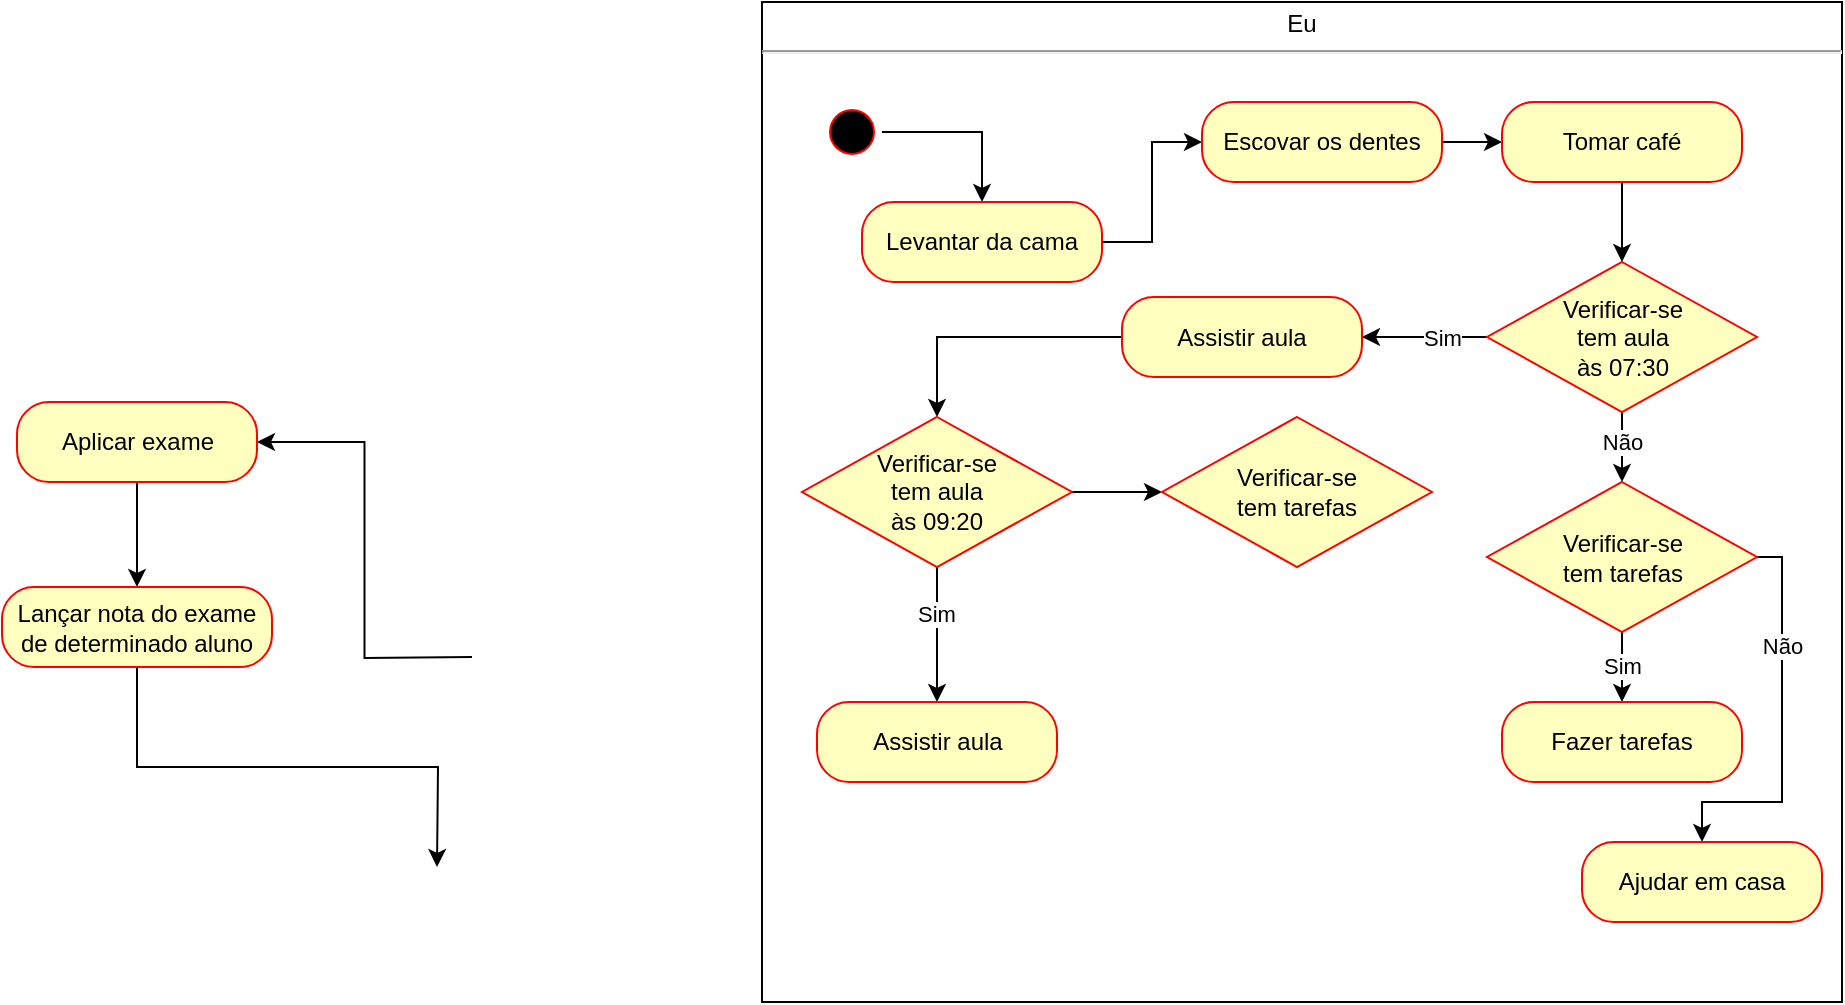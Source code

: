 <mxfile version="16.6.1" type="github">
  <diagram id="hG0S3P9mw6wppGRl6Zj7" name="Page-1">
    <mxGraphModel dx="1335" dy="763" grid="1" gridSize="10" guides="1" tooltips="1" connect="1" arrows="1" fold="1" page="1" pageScale="1" pageWidth="1169" pageHeight="827" math="0" shadow="0">
      <root>
        <mxCell id="0" />
        <mxCell id="1" parent="0" />
        <mxCell id="IvriwTNXwanx6Q1rdoZe-1" value="&lt;p style=&quot;margin: 4px 0px 0px ; text-align: center&quot;&gt;Eu&lt;/p&gt;&lt;hr&gt;&lt;p style=&quot;margin: 0px ; margin-left: 8px&quot;&gt;&lt;br&gt;&lt;/p&gt;" style="verticalAlign=top;align=left;overflow=fill;fontSize=12;fontFamily=Helvetica;html=1;" vertex="1" parent="1">
          <mxGeometry x="480" y="300" width="540" height="500" as="geometry" />
        </mxCell>
        <mxCell id="IvriwTNXwanx6Q1rdoZe-3" style="edgeStyle=orthogonalEdgeStyle;rounded=0;orthogonalLoop=1;jettySize=auto;html=1;exitX=1;exitY=0.5;exitDx=0;exitDy=0;entryX=0.5;entryY=0;entryDx=0;entryDy=0;" edge="1" parent="1" source="IvriwTNXwanx6Q1rdoZe-4" target="IvriwTNXwanx6Q1rdoZe-8">
          <mxGeometry relative="1" as="geometry" />
        </mxCell>
        <mxCell id="IvriwTNXwanx6Q1rdoZe-4" value="" style="ellipse;html=1;shape=startState;fillColor=#000000;strokeColor=#ff0000;" vertex="1" parent="1">
          <mxGeometry x="510" y="350" width="30" height="30" as="geometry" />
        </mxCell>
        <mxCell id="IvriwTNXwanx6Q1rdoZe-38" style="edgeStyle=orthogonalEdgeStyle;rounded=0;orthogonalLoop=1;jettySize=auto;html=1;exitX=1;exitY=0.5;exitDx=0;exitDy=0;entryX=0;entryY=0.5;entryDx=0;entryDy=0;" edge="1" parent="1" source="IvriwTNXwanx6Q1rdoZe-8" target="IvriwTNXwanx6Q1rdoZe-36">
          <mxGeometry relative="1" as="geometry" />
        </mxCell>
        <mxCell id="IvriwTNXwanx6Q1rdoZe-8" value="Levantar da cama" style="rounded=1;whiteSpace=wrap;html=1;arcSize=40;fontColor=#000000;fillColor=#ffffc0;strokeColor=#ff0000;" vertex="1" parent="1">
          <mxGeometry x="530" y="400" width="120" height="40" as="geometry" />
        </mxCell>
        <mxCell id="IvriwTNXwanx6Q1rdoZe-15" style="edgeStyle=orthogonalEdgeStyle;rounded=0;orthogonalLoop=1;jettySize=auto;html=1;exitX=0;exitY=0.5;exitDx=0;exitDy=0;entryX=1;entryY=0.5;entryDx=0;entryDy=0;" edge="1" parent="1" target="IvriwTNXwanx6Q1rdoZe-26">
          <mxGeometry relative="1" as="geometry">
            <mxPoint x="335" y="627.5" as="sourcePoint" />
          </mxGeometry>
        </mxCell>
        <mxCell id="IvriwTNXwanx6Q1rdoZe-25" style="edgeStyle=orthogonalEdgeStyle;rounded=0;orthogonalLoop=1;jettySize=auto;html=1;exitX=0.5;exitY=1;exitDx=0;exitDy=0;entryX=0.5;entryY=0;entryDx=0;entryDy=0;" edge="1" parent="1" source="IvriwTNXwanx6Q1rdoZe-26" target="IvriwTNXwanx6Q1rdoZe-28">
          <mxGeometry relative="1" as="geometry" />
        </mxCell>
        <mxCell id="IvriwTNXwanx6Q1rdoZe-26" value="Aplicar exame" style="rounded=1;whiteSpace=wrap;html=1;arcSize=40;fontColor=#000000;fillColor=#ffffc0;strokeColor=#ff0000;" vertex="1" parent="1">
          <mxGeometry x="107.5" y="500" width="120" height="40" as="geometry" />
        </mxCell>
        <mxCell id="IvriwTNXwanx6Q1rdoZe-27" style="edgeStyle=orthogonalEdgeStyle;rounded=0;orthogonalLoop=1;jettySize=auto;html=1;exitX=0.5;exitY=1;exitDx=0;exitDy=0;entryX=0;entryY=0.5;entryDx=0;entryDy=0;" edge="1" parent="1" source="IvriwTNXwanx6Q1rdoZe-28">
          <mxGeometry relative="1" as="geometry">
            <mxPoint x="317.5" y="732.5" as="targetPoint" />
          </mxGeometry>
        </mxCell>
        <mxCell id="IvriwTNXwanx6Q1rdoZe-28" value="Lançar nota do exame de determinado aluno" style="rounded=1;whiteSpace=wrap;html=1;arcSize=40;fontColor=#000000;fillColor=#ffffc0;strokeColor=#ff0000;" vertex="1" parent="1">
          <mxGeometry x="100" y="592.5" width="135" height="40" as="geometry" />
        </mxCell>
        <mxCell id="IvriwTNXwanx6Q1rdoZe-45" style="edgeStyle=orthogonalEdgeStyle;rounded=0;orthogonalLoop=1;jettySize=auto;html=1;exitX=0;exitY=0.5;exitDx=0;exitDy=0;entryX=1;entryY=0.5;entryDx=0;entryDy=0;" edge="1" parent="1" source="IvriwTNXwanx6Q1rdoZe-34" target="IvriwTNXwanx6Q1rdoZe-43">
          <mxGeometry relative="1" as="geometry" />
        </mxCell>
        <mxCell id="IvriwTNXwanx6Q1rdoZe-47" value="Sim" style="edgeLabel;html=1;align=center;verticalAlign=middle;resizable=0;points=[];" vertex="1" connectable="0" parent="IvriwTNXwanx6Q1rdoZe-45">
          <mxGeometry x="0.387" y="2" relative="1" as="geometry">
            <mxPoint x="21" y="-2" as="offset" />
          </mxGeometry>
        </mxCell>
        <mxCell id="IvriwTNXwanx6Q1rdoZe-57" style="edgeStyle=orthogonalEdgeStyle;rounded=0;orthogonalLoop=1;jettySize=auto;html=1;exitX=0.5;exitY=1;exitDx=0;exitDy=0;" edge="1" parent="1" source="IvriwTNXwanx6Q1rdoZe-34" target="IvriwTNXwanx6Q1rdoZe-56">
          <mxGeometry relative="1" as="geometry" />
        </mxCell>
        <mxCell id="IvriwTNXwanx6Q1rdoZe-58" value="Não" style="edgeLabel;html=1;align=center;verticalAlign=middle;resizable=0;points=[];" vertex="1" connectable="0" parent="IvriwTNXwanx6Q1rdoZe-57">
          <mxGeometry x="0.407" relative="1" as="geometry">
            <mxPoint y="-7" as="offset" />
          </mxGeometry>
        </mxCell>
        <mxCell id="IvriwTNXwanx6Q1rdoZe-34" value="Verificar-se &lt;br&gt;tem aula&lt;br&gt;às 07:30" style="rhombus;whiteSpace=wrap;html=1;fillColor=#ffffc0;strokeColor=#ff0000;" vertex="1" parent="1">
          <mxGeometry x="842.5" y="430" width="135" height="75" as="geometry" />
        </mxCell>
        <mxCell id="IvriwTNXwanx6Q1rdoZe-44" style="edgeStyle=orthogonalEdgeStyle;rounded=0;orthogonalLoop=1;jettySize=auto;html=1;exitX=1;exitY=0.5;exitDx=0;exitDy=0;entryX=0;entryY=0.5;entryDx=0;entryDy=0;" edge="1" parent="1" source="IvriwTNXwanx6Q1rdoZe-36" target="IvriwTNXwanx6Q1rdoZe-39">
          <mxGeometry relative="1" as="geometry" />
        </mxCell>
        <mxCell id="IvriwTNXwanx6Q1rdoZe-36" value="Escovar os dentes" style="rounded=1;whiteSpace=wrap;html=1;arcSize=40;fontColor=#000000;fillColor=#ffffc0;strokeColor=#ff0000;" vertex="1" parent="1">
          <mxGeometry x="700" y="350" width="120" height="40" as="geometry" />
        </mxCell>
        <mxCell id="IvriwTNXwanx6Q1rdoZe-41" style="edgeStyle=orthogonalEdgeStyle;rounded=0;orthogonalLoop=1;jettySize=auto;html=1;exitX=0.5;exitY=1;exitDx=0;exitDy=0;entryX=0.5;entryY=0;entryDx=0;entryDy=0;" edge="1" parent="1" source="IvriwTNXwanx6Q1rdoZe-39" target="IvriwTNXwanx6Q1rdoZe-34">
          <mxGeometry relative="1" as="geometry" />
        </mxCell>
        <mxCell id="IvriwTNXwanx6Q1rdoZe-39" value="Tomar café" style="rounded=1;whiteSpace=wrap;html=1;arcSize=40;fontColor=#000000;fillColor=#ffffc0;strokeColor=#ff0000;" vertex="1" parent="1">
          <mxGeometry x="850" y="350" width="120" height="40" as="geometry" />
        </mxCell>
        <mxCell id="IvriwTNXwanx6Q1rdoZe-49" style="edgeStyle=orthogonalEdgeStyle;rounded=0;orthogonalLoop=1;jettySize=auto;html=1;exitX=0;exitY=0.5;exitDx=0;exitDy=0;entryX=0.5;entryY=0;entryDx=0;entryDy=0;" edge="1" parent="1" source="IvriwTNXwanx6Q1rdoZe-43" target="IvriwTNXwanx6Q1rdoZe-48">
          <mxGeometry relative="1" as="geometry" />
        </mxCell>
        <mxCell id="IvriwTNXwanx6Q1rdoZe-43" value="Assistir aula" style="rounded=1;whiteSpace=wrap;html=1;arcSize=40;fontColor=#000000;fillColor=#ffffc0;strokeColor=#ff0000;" vertex="1" parent="1">
          <mxGeometry x="660" y="447.5" width="120" height="40" as="geometry" />
        </mxCell>
        <mxCell id="IvriwTNXwanx6Q1rdoZe-73" style="edgeStyle=orthogonalEdgeStyle;rounded=0;jumpStyle=sharp;orthogonalLoop=1;jettySize=auto;html=1;exitX=1;exitY=0.5;exitDx=0;exitDy=0;entryX=0;entryY=0.5;entryDx=0;entryDy=0;" edge="1" parent="1" source="IvriwTNXwanx6Q1rdoZe-48" target="IvriwTNXwanx6Q1rdoZe-72">
          <mxGeometry relative="1" as="geometry" />
        </mxCell>
        <mxCell id="IvriwTNXwanx6Q1rdoZe-74" style="edgeStyle=orthogonalEdgeStyle;rounded=0;jumpStyle=sharp;orthogonalLoop=1;jettySize=auto;html=1;exitX=0.5;exitY=1;exitDx=0;exitDy=0;entryX=0.5;entryY=0;entryDx=0;entryDy=0;" edge="1" parent="1" source="IvriwTNXwanx6Q1rdoZe-48" target="IvriwTNXwanx6Q1rdoZe-51">
          <mxGeometry relative="1" as="geometry">
            <Array as="points">
              <mxPoint x="568" y="590" />
              <mxPoint x="568" y="590" />
            </Array>
          </mxGeometry>
        </mxCell>
        <mxCell id="IvriwTNXwanx6Q1rdoZe-75" value="Sim" style="edgeLabel;html=1;align=center;verticalAlign=middle;resizable=0;points=[];" vertex="1" connectable="0" parent="IvriwTNXwanx6Q1rdoZe-74">
          <mxGeometry x="-0.304" y="-1" relative="1" as="geometry">
            <mxPoint as="offset" />
          </mxGeometry>
        </mxCell>
        <mxCell id="IvriwTNXwanx6Q1rdoZe-48" value="Verificar-se &lt;br&gt;tem aula&lt;br&gt;às 09:20" style="rhombus;whiteSpace=wrap;html=1;fillColor=#ffffc0;strokeColor=#ff0000;" vertex="1" parent="1">
          <mxGeometry x="500" y="507.5" width="135" height="75" as="geometry" />
        </mxCell>
        <mxCell id="IvriwTNXwanx6Q1rdoZe-51" value="Assistir aula" style="rounded=1;whiteSpace=wrap;html=1;arcSize=40;fontColor=#000000;fillColor=#ffffc0;strokeColor=#ff0000;" vertex="1" parent="1">
          <mxGeometry x="507.5" y="650" width="120" height="40" as="geometry" />
        </mxCell>
        <mxCell id="IvriwTNXwanx6Q1rdoZe-60" style="edgeStyle=orthogonalEdgeStyle;rounded=0;orthogonalLoop=1;jettySize=auto;html=1;exitX=0.5;exitY=1;exitDx=0;exitDy=0;entryX=0.5;entryY=0;entryDx=0;entryDy=0;" edge="1" parent="1" source="IvriwTNXwanx6Q1rdoZe-56" target="IvriwTNXwanx6Q1rdoZe-59">
          <mxGeometry relative="1" as="geometry">
            <Array as="points">
              <mxPoint x="910" y="640" />
              <mxPoint x="910" y="640" />
            </Array>
          </mxGeometry>
        </mxCell>
        <mxCell id="IvriwTNXwanx6Q1rdoZe-71" value="Sim" style="edgeLabel;html=1;align=center;verticalAlign=middle;resizable=0;points=[];" vertex="1" connectable="0" parent="IvriwTNXwanx6Q1rdoZe-60">
          <mxGeometry x="-0.542" y="-1" relative="1" as="geometry">
            <mxPoint x="1" y="9" as="offset" />
          </mxGeometry>
        </mxCell>
        <mxCell id="IvriwTNXwanx6Q1rdoZe-65" style="edgeStyle=orthogonalEdgeStyle;rounded=0;orthogonalLoop=1;jettySize=auto;html=1;exitX=1;exitY=0.5;exitDx=0;exitDy=0;entryX=0.5;entryY=0;entryDx=0;entryDy=0;" edge="1" parent="1" source="IvriwTNXwanx6Q1rdoZe-56" target="IvriwTNXwanx6Q1rdoZe-68">
          <mxGeometry relative="1" as="geometry">
            <mxPoint x="977" y="690" as="targetPoint" />
            <Array as="points">
              <mxPoint x="990" y="577" />
              <mxPoint x="990" y="700" />
              <mxPoint x="950" y="700" />
            </Array>
          </mxGeometry>
        </mxCell>
        <mxCell id="IvriwTNXwanx6Q1rdoZe-66" value="Não" style="edgeLabel;html=1;align=center;verticalAlign=middle;resizable=0;points=[];" vertex="1" connectable="0" parent="IvriwTNXwanx6Q1rdoZe-65">
          <mxGeometry x="-0.789" y="-1" relative="1" as="geometry">
            <mxPoint x="1" y="36" as="offset" />
          </mxGeometry>
        </mxCell>
        <mxCell id="IvriwTNXwanx6Q1rdoZe-56" value="Verificar-se &lt;br&gt;tem tarefas" style="rhombus;whiteSpace=wrap;html=1;fillColor=#ffffc0;strokeColor=#ff0000;" vertex="1" parent="1">
          <mxGeometry x="842.5" y="540" width="135" height="75" as="geometry" />
        </mxCell>
        <mxCell id="IvriwTNXwanx6Q1rdoZe-59" value="Fazer tarefas" style="rounded=1;whiteSpace=wrap;html=1;arcSize=40;fontColor=#000000;fillColor=#ffffc0;strokeColor=#ff0000;" vertex="1" parent="1">
          <mxGeometry x="850" y="650" width="120" height="40" as="geometry" />
        </mxCell>
        <mxCell id="IvriwTNXwanx6Q1rdoZe-68" value="Ajudar em casa" style="rounded=1;whiteSpace=wrap;html=1;arcSize=40;fontColor=#000000;fillColor=#ffffc0;strokeColor=#ff0000;" vertex="1" parent="1">
          <mxGeometry x="890" y="720" width="120" height="40" as="geometry" />
        </mxCell>
        <mxCell id="IvriwTNXwanx6Q1rdoZe-72" value="Verificar-se &lt;br&gt;tem tarefas" style="rhombus;whiteSpace=wrap;html=1;fillColor=#ffffc0;strokeColor=#ff0000;" vertex="1" parent="1">
          <mxGeometry x="680" y="507.5" width="135" height="75" as="geometry" />
        </mxCell>
      </root>
    </mxGraphModel>
  </diagram>
</mxfile>
